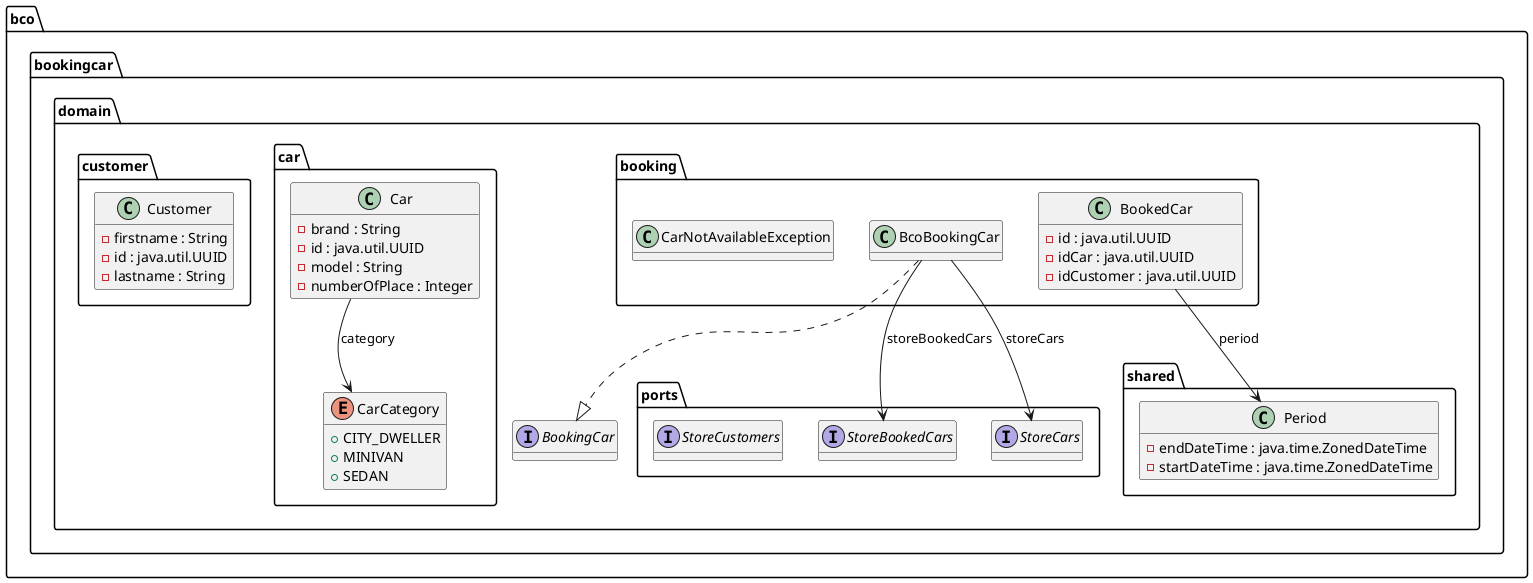 @startuml

interface bco.bookingcar.domain.BookingCar {
	{method}  {abstract} +book ( paramCar1 : bco.bookingcar.domain.car.Car , paramPeriod2 : bco.bookingcar.domain.shared.Period , paramCustomer3 : bco.bookingcar.domain.customer.Customer ) : bco.bookingcar.domain.booking.BookedCar
	{method}  {abstract} +carIsBookedOn ( paramCar1 : bco.bookingcar.domain.car.Car , paramPeriod2 : bco.bookingcar.domain.shared.Period ) : boolean
}


class bco.bookingcar.domain.booking.BcoBookingCar {
	{method} +book ( paramCar1 : bco.bookingcar.domain.car.Car , paramPeriod2 : bco.bookingcar.domain.shared.Period , paramCustomer3 : bco.bookingcar.domain.customer.Customer ) : bco.bookingcar.domain.booking.BookedCar
	{method} +carIsBookedOn ( paramCar1 : bco.bookingcar.domain.car.Car , paramPeriod2 : bco.bookingcar.domain.shared.Period ) : boolean
}


class bco.bookingcar.domain.booking.BookedCar {
	{field} -id : java.util.UUID
	{field} -idCar : java.util.UUID
	{field} -idCustomer : java.util.UUID
	{method}  {static} +builder () : bco.bookingcar.domain.booking.BookedCar$BookedCarBuilder
	{method} #canEqual ( paramObject1 : Object ) : boolean
	{method} +equals ( paramObject1 : Object ) : boolean
	{method} +hashCode () : int
	{method} +toString () : String
	{method} +withId ( paramUUID1 : java.util.UUID ) : bco.bookingcar.domain.booking.BookedCar
	{method} +withIdCar ( paramUUID1 : java.util.UUID ) : bco.bookingcar.domain.booking.BookedCar
	{method} +withIdCustomer ( paramUUID1 : java.util.UUID ) : bco.bookingcar.domain.booking.BookedCar
	{method} +withPeriod ( paramPeriod1 : bco.bookingcar.domain.shared.Period ) : bco.bookingcar.domain.booking.BookedCar
}


class bco.bookingcar.domain.booking.CarNotAvailableException {
}


class bco.bookingcar.domain.car.Car {
	{field} -brand : String
	{field} -id : java.util.UUID
	{field} -model : String
	{field} -numberOfPlace : Integer
	{method}  {static} +builder () : bco.bookingcar.domain.car.Car$CarBuilder
	{method} #canEqual ( paramObject1 : Object ) : boolean
	{method} +equals ( paramObject1 : Object ) : boolean
	{method} +hashCode () : int
	{method} +toString () : String
	{method} +withBrand ( paramString1 : String ) : bco.bookingcar.domain.car.Car
	{method} +withCategory ( paramCarCategory1 : bco.bookingcar.domain.car.CarCategory ) : bco.bookingcar.domain.car.Car
	{method} +withId ( paramUUID1 : java.util.UUID ) : bco.bookingcar.domain.car.Car
	{method} +withModel ( paramString1 : String ) : bco.bookingcar.domain.car.Car
	{method} +withNumberOfPlace ( paramInteger1 : Integer ) : bco.bookingcar.domain.car.Car
}


enum bco.bookingcar.domain.car.CarCategory {
	{field} +CITY_DWELLER
	{field} +MINIVAN
	{field} +SEDAN
}


class bco.bookingcar.domain.customer.Customer {
	{field} -firstname : String
	{field} -id : java.util.UUID
	{field} -lastname : String
	{method}  {static} +builder () : bco.bookingcar.domain.customer.Customer$CustomerBuilder
	{method} #canEqual ( paramObject1 : Object ) : boolean
	{method} +equals ( paramObject1 : Object ) : boolean
	{method} +hashCode () : int
	{method} +toString () : String
	{method} +withFirstname ( paramString1 : String ) : bco.bookingcar.domain.customer.Customer
	{method} +withId ( paramUUID1 : java.util.UUID ) : bco.bookingcar.domain.customer.Customer
	{method} +withLastname ( paramString1 : String ) : bco.bookingcar.domain.customer.Customer
}


interface bco.bookingcar.domain.ports.StoreBookedCars {
	{method}  {abstract} +add ( paramBookedCar1 : bco.bookingcar.domain.booking.BookedCar ) : bco.bookingcar.domain.booking.BookedCar
	{method}  {abstract} +getAll ( paramPeriod1 : bco.bookingcar.domain.shared.Period ) : java.util.List
	{method}  {abstract} +getBookedCarByCarAndPeriod ( paramCar1 : bco.bookingcar.domain.car.Car , paramPeriod2 : bco.bookingcar.domain.shared.Period ) : java.util.List
}


interface bco.bookingcar.domain.ports.StoreCars {
	{method}  {abstract} +add ( paramCar1 : bco.bookingcar.domain.car.Car ) : bco.bookingcar.domain.car.Car
	{method}  {abstract} +addAll ( paramList1 : java.util.List ) : java.util.List
	{method}  {abstract} +getAll () : java.util.List
	{method}  {abstract} +getById ( paramUUID1 : java.util.UUID ) : java.util.Optional
	{method}  {abstract} +saveAll ( paramList1 : java.util.List ) : java.util.List
}


interface bco.bookingcar.domain.ports.StoreCustomers {
	{method}  {abstract} +add ( paramCustomer1 : bco.bookingcar.domain.customer.Customer ) : bco.bookingcar.domain.customer.Customer
	{method}  {abstract} +getById ( paramUUID1 : java.util.UUID ) : java.util.Optional
}


class bco.bookingcar.domain.shared.Period {
	{field} -endDateTime : java.time.ZonedDateTime
	{field} -startDateTime : java.time.ZonedDateTime
	{method}  {static} +builder () : bco.bookingcar.domain.shared.Period$PeriodBuilder
	{method} #canEqual ( paramObject1 : Object ) : boolean
	{method} +equals ( paramObject1 : Object ) : boolean
	{method} +hasIntersectionWith ( paramPeriod1 : bco.bookingcar.domain.shared.Period ) : boolean
	{method} +hashCode () : int
	{method} +toString () : String
	{method} +withEndDateTime ( paramZonedDateTime1 : java.time.ZonedDateTime ) : bco.bookingcar.domain.shared.Period
	{method} +withStartDateTime ( paramZonedDateTime1 : java.time.ZonedDateTime ) : bco.bookingcar.domain.shared.Period
}




bco.bookingcar.domain.booking.BcoBookingCar -->  bco.bookingcar.domain.ports.StoreBookedCars : storeBookedCars
bco.bookingcar.domain.booking.BcoBookingCar -->  bco.bookingcar.domain.ports.StoreCars : storeCars
bco.bookingcar.domain.booking.BcoBookingCar ..|>  bco.bookingcar.domain.BookingCar
bco.bookingcar.domain.booking.BookedCar -->  bco.bookingcar.domain.shared.Period : period
bco.bookingcar.domain.car.Car -->  bco.bookingcar.domain.car.CarCategory : category

hide methods

@enduml